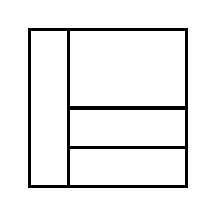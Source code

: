 \begin{tikzpicture}[very thick, scale=.5]
    \draw (0,0) rectangle (1,4);
    \draw (1,2) rectangle (4,4);
    \draw (1,1) rectangle (4,2);
    \draw (1,0) rectangle (4,1);
\end{tikzpicture}
